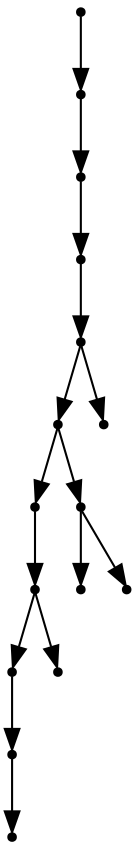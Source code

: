 digraph {
  15 [shape=point];
  14 [shape=point];
  13 [shape=point];
  12 [shape=point];
  11 [shape=point];
  9 [shape=point];
  5 [shape=point];
  4 [shape=point];
  2 [shape=point];
  1 [shape=point];
  0 [shape=point];
  3 [shape=point];
  8 [shape=point];
  6 [shape=point];
  7 [shape=point];
  10 [shape=point];
15 -> 14;
14 -> 13;
13 -> 12;
12 -> 11;
11 -> 9;
9 -> 5;
5 -> 4;
4 -> 2;
2 -> 1;
1 -> 0;
4 -> 3;
9 -> 8;
8 -> 6;
8 -> 7;
11 -> 10;
}
